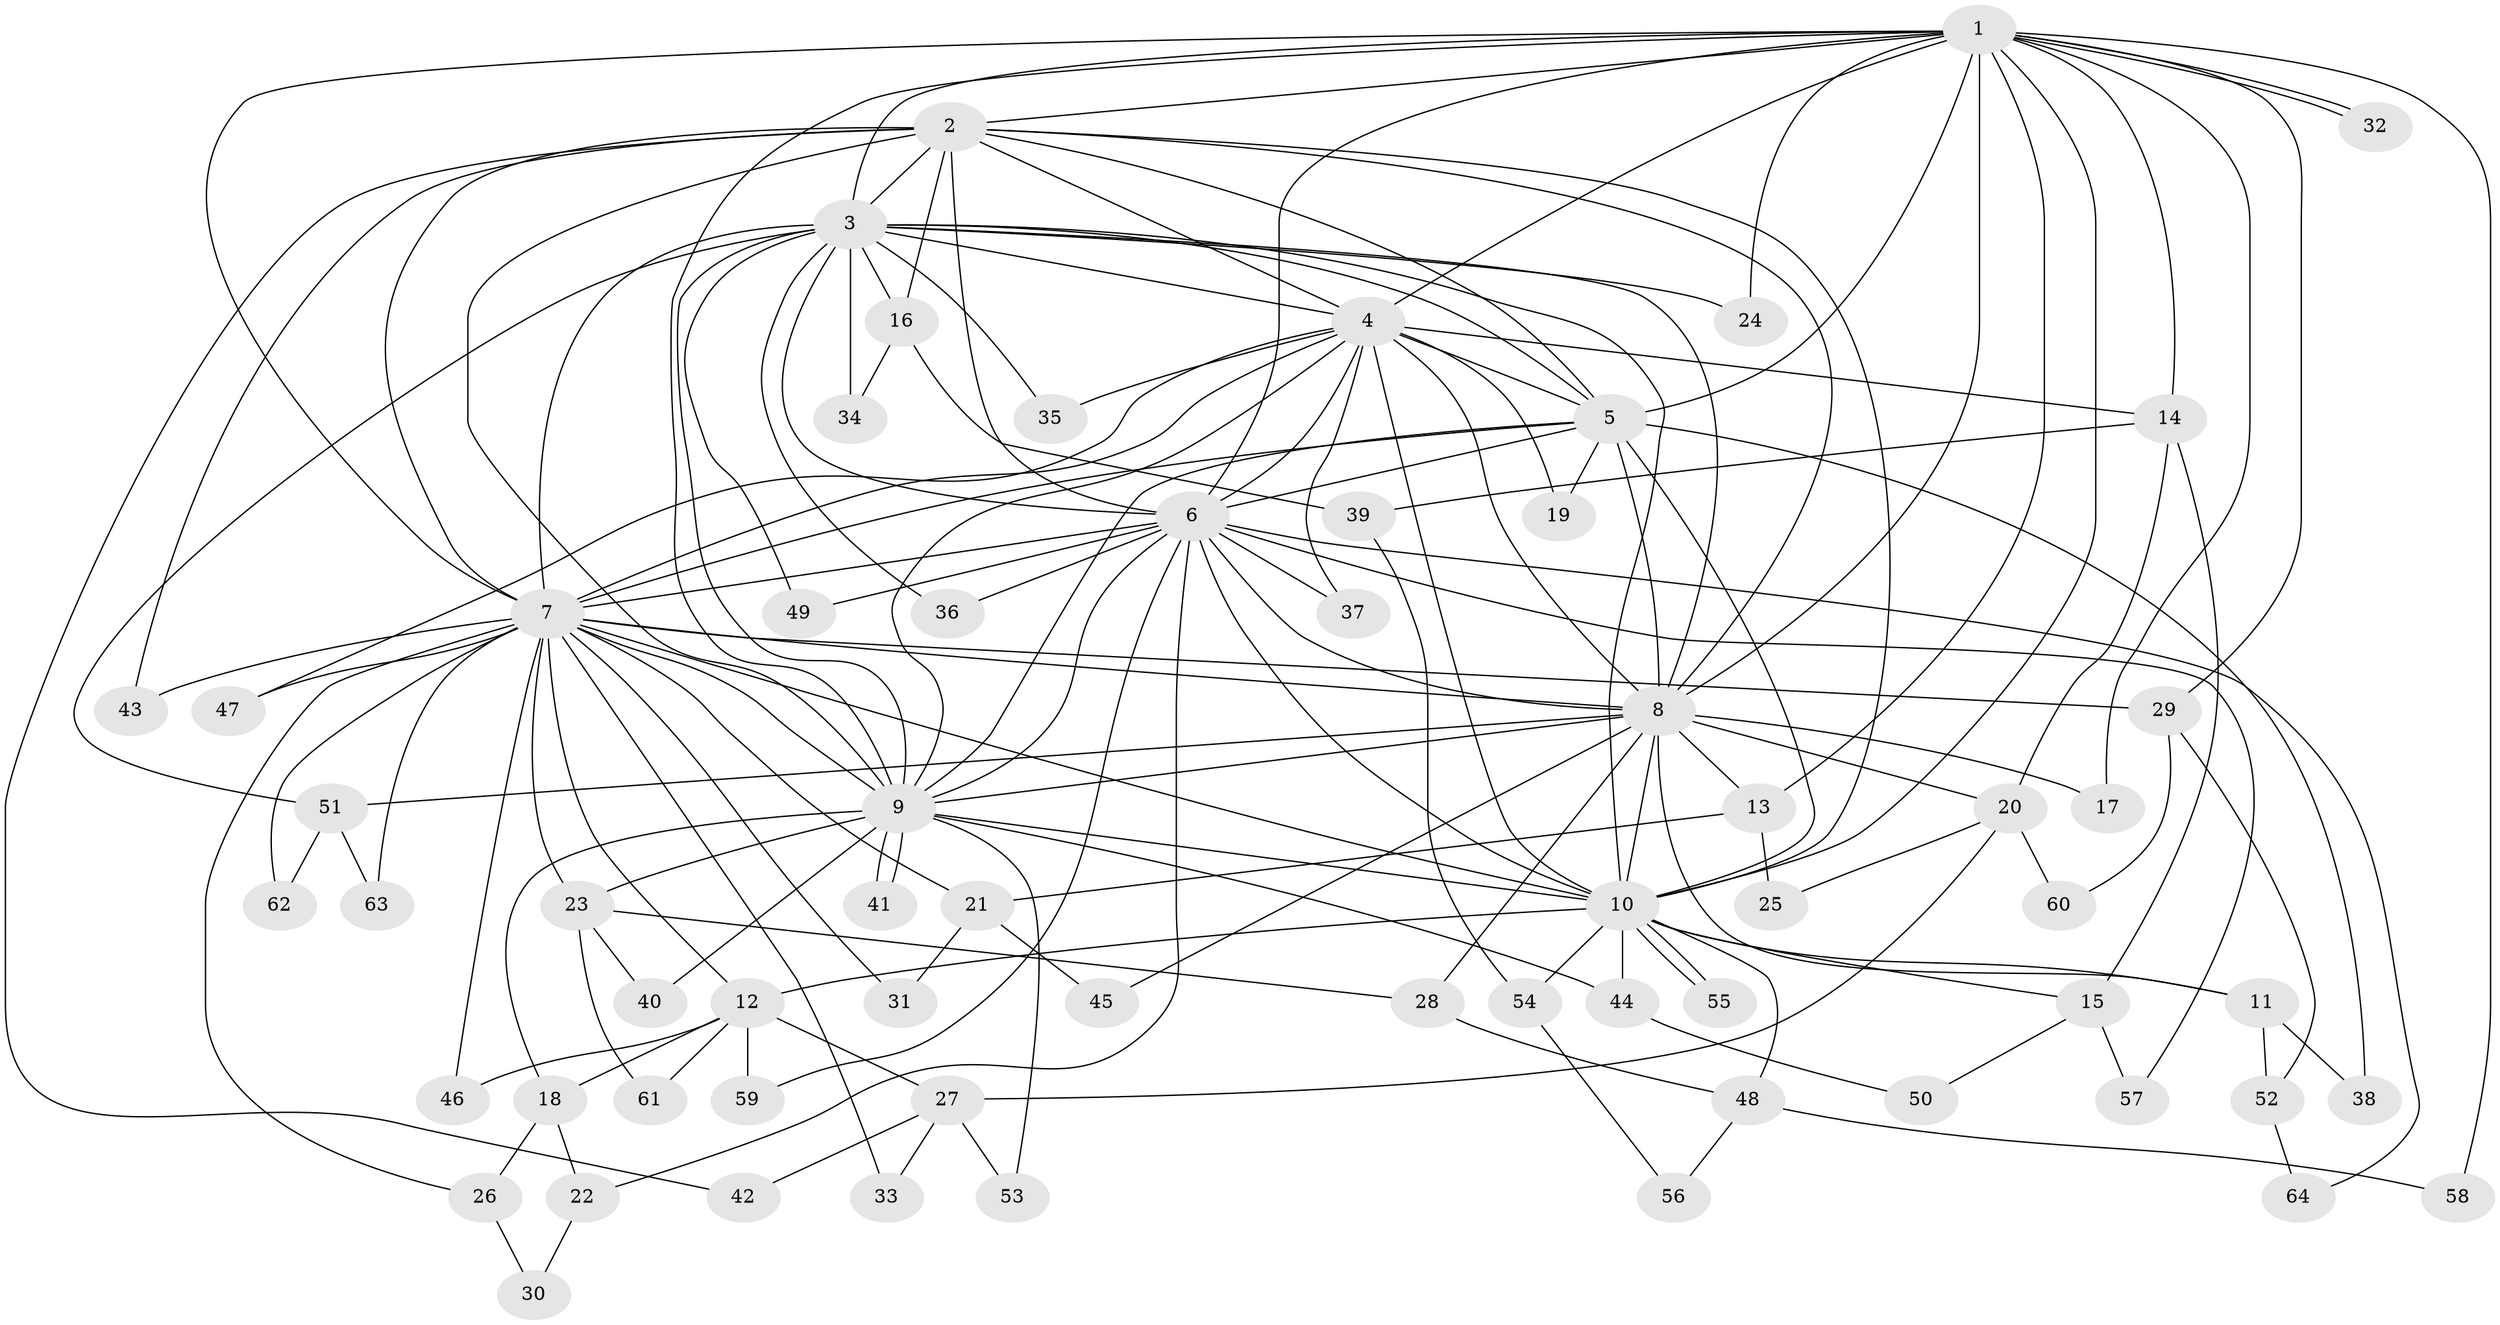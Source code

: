 // coarse degree distribution, {9: 0.05263157894736842, 15: 0.05263157894736842, 14: 0.02631578947368421, 13: 0.02631578947368421, 3: 0.18421052631578946, 1: 0.15789473684210525, 2: 0.39473684210526316, 4: 0.05263157894736842, 6: 0.05263157894736842}
// Generated by graph-tools (version 1.1) at 2025/48/03/04/25 21:48:35]
// undirected, 64 vertices, 153 edges
graph export_dot {
graph [start="1"]
  node [color=gray90,style=filled];
  1;
  2;
  3;
  4;
  5;
  6;
  7;
  8;
  9;
  10;
  11;
  12;
  13;
  14;
  15;
  16;
  17;
  18;
  19;
  20;
  21;
  22;
  23;
  24;
  25;
  26;
  27;
  28;
  29;
  30;
  31;
  32;
  33;
  34;
  35;
  36;
  37;
  38;
  39;
  40;
  41;
  42;
  43;
  44;
  45;
  46;
  47;
  48;
  49;
  50;
  51;
  52;
  53;
  54;
  55;
  56;
  57;
  58;
  59;
  60;
  61;
  62;
  63;
  64;
  1 -- 2;
  1 -- 3;
  1 -- 4;
  1 -- 5;
  1 -- 6;
  1 -- 7;
  1 -- 8;
  1 -- 9;
  1 -- 10;
  1 -- 13;
  1 -- 14;
  1 -- 17;
  1 -- 24;
  1 -- 29;
  1 -- 32;
  1 -- 32;
  1 -- 58;
  2 -- 3;
  2 -- 4;
  2 -- 5;
  2 -- 6;
  2 -- 7;
  2 -- 8;
  2 -- 9;
  2 -- 10;
  2 -- 16;
  2 -- 42;
  2 -- 43;
  3 -- 4;
  3 -- 5;
  3 -- 6;
  3 -- 7;
  3 -- 8;
  3 -- 9;
  3 -- 10;
  3 -- 16;
  3 -- 24;
  3 -- 34;
  3 -- 35;
  3 -- 36;
  3 -- 49;
  3 -- 51;
  4 -- 5;
  4 -- 6;
  4 -- 7;
  4 -- 8;
  4 -- 9;
  4 -- 10;
  4 -- 14;
  4 -- 19;
  4 -- 35;
  4 -- 37;
  4 -- 47;
  5 -- 6;
  5 -- 7;
  5 -- 8;
  5 -- 9;
  5 -- 10;
  5 -- 19;
  5 -- 38;
  6 -- 7;
  6 -- 8;
  6 -- 9;
  6 -- 10;
  6 -- 22;
  6 -- 36;
  6 -- 37;
  6 -- 49;
  6 -- 57;
  6 -- 59;
  6 -- 64;
  7 -- 8;
  7 -- 9;
  7 -- 10;
  7 -- 12;
  7 -- 21;
  7 -- 23;
  7 -- 26;
  7 -- 29;
  7 -- 31;
  7 -- 33;
  7 -- 43;
  7 -- 46;
  7 -- 47;
  7 -- 62;
  7 -- 63;
  8 -- 9;
  8 -- 10;
  8 -- 11;
  8 -- 13;
  8 -- 17;
  8 -- 20;
  8 -- 28;
  8 -- 45;
  8 -- 51;
  9 -- 10;
  9 -- 18;
  9 -- 23;
  9 -- 40;
  9 -- 41;
  9 -- 41;
  9 -- 44;
  9 -- 53;
  10 -- 11;
  10 -- 12;
  10 -- 15;
  10 -- 44;
  10 -- 48;
  10 -- 54;
  10 -- 55;
  10 -- 55;
  11 -- 38;
  11 -- 52;
  12 -- 18;
  12 -- 27;
  12 -- 46;
  12 -- 59;
  12 -- 61;
  13 -- 21;
  13 -- 25;
  14 -- 15;
  14 -- 20;
  14 -- 39;
  15 -- 50;
  15 -- 57;
  16 -- 34;
  16 -- 39;
  18 -- 22;
  18 -- 26;
  20 -- 25;
  20 -- 27;
  20 -- 60;
  21 -- 31;
  21 -- 45;
  22 -- 30;
  23 -- 28;
  23 -- 40;
  23 -- 61;
  26 -- 30;
  27 -- 33;
  27 -- 42;
  27 -- 53;
  28 -- 48;
  29 -- 52;
  29 -- 60;
  39 -- 54;
  44 -- 50;
  48 -- 56;
  48 -- 58;
  51 -- 62;
  51 -- 63;
  52 -- 64;
  54 -- 56;
}
